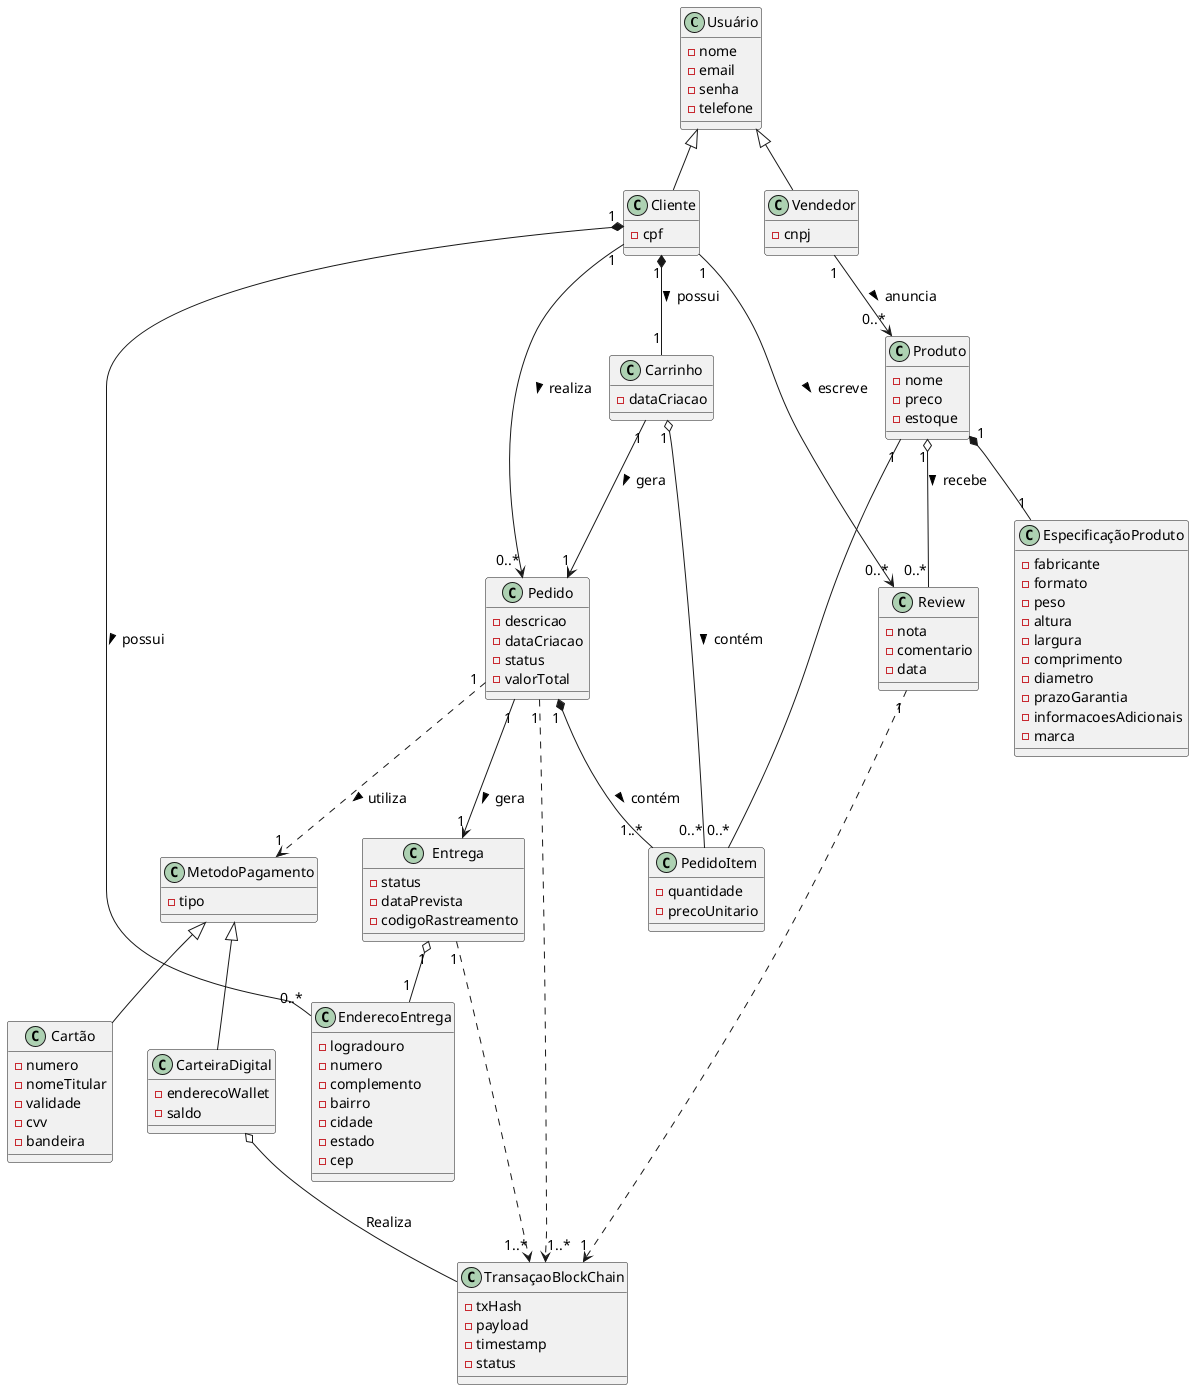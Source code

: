 @startuml ChainBuy
top to bottom direction

skinparam defaultFontName "Arial"
skinparam defaultFontSize 14
' Classes base
class Usuário {
    -nome
    -email
    -senha
    -telefone
}

class Produto {
    -nome   
    -preco
    -estoque
}

class EspecificaçãoProduto {
    -fabricante
    -formato
    -peso
    -altura
    -largura
    -comprimento
    -diametro
    -prazoGarantia
    -informacoesAdicionais
    -marca
}

class Cliente {   
    -cpf
}

class EnderecoEntrega {   
    -logradouro
    -numero
    -complemento
    -bairro
    -cidade
    -estado
    -cep
}

class Vendedor { 
    -cnpj
}

class Pedido {
    -descricao
    -dataCriacao
    -status
    -valorTotal
}

class PedidoItem {
    -quantidade
    -precoUnitario
}

class MetodoPagamento {
    -tipo
}

class Carrinho {
    -dataCriacao
}

class CarteiraDigital {
    -enderecoWallet
    -saldo
}

class Cartão {
    -numero
    -nomeTitular
    -validade
    -cvv
    -bandeira
}

class Entrega {
    -status
    -dataPrevista
    -codigoRastreamento
}

class Review {
    -nota
    -comentario
    -data
}

class TransaçaoBlockChain {
    -txHash
    -payload
    -timestamp
    -status
}

MetodoPagamento <|-- Cartão
MetodoPagamento <|-- CarteiraDigital
Usuário <|-- Cliente
Usuário <|-- Vendedor

Vendedor "1" --> "0..*" Produto : anuncia >
Cliente "1" --> "0..*" Pedido : realiza >
Produto "1" -- "0..*" PedidoItem
Carrinho "1" --> "1" Pedido : gera >
Cliente "1" --> "0..*" Review : escreve >
Pedido "1" --> "1" Entrega : gera >

Produto "1" o-- "0..*" Review : recebe >
Carrinho "1" o-- "0..*" PedidoItem : contém >
CarteiraDigital o-- TransaçaoBlockChain : Realiza
Entrega "1" o-- "1" EnderecoEntrega

Entrega "1" ..> "1..*" TransaçaoBlockChain
Pedido "1" ..> "1" MetodoPagamento : utiliza >
Pedido "1" ..> "1..*" TransaçaoBlockChain
Review "1" ..> "1" TransaçaoBlockChain

Cliente "1" *-- "0..*" EnderecoEntrega : possui >
Cliente "1" *-- "1" Carrinho : possui >
Produto "1" *-- "1" EspecificaçãoProduto
Pedido "1" *-- "1..*" PedidoItem: contém >
@enduml
